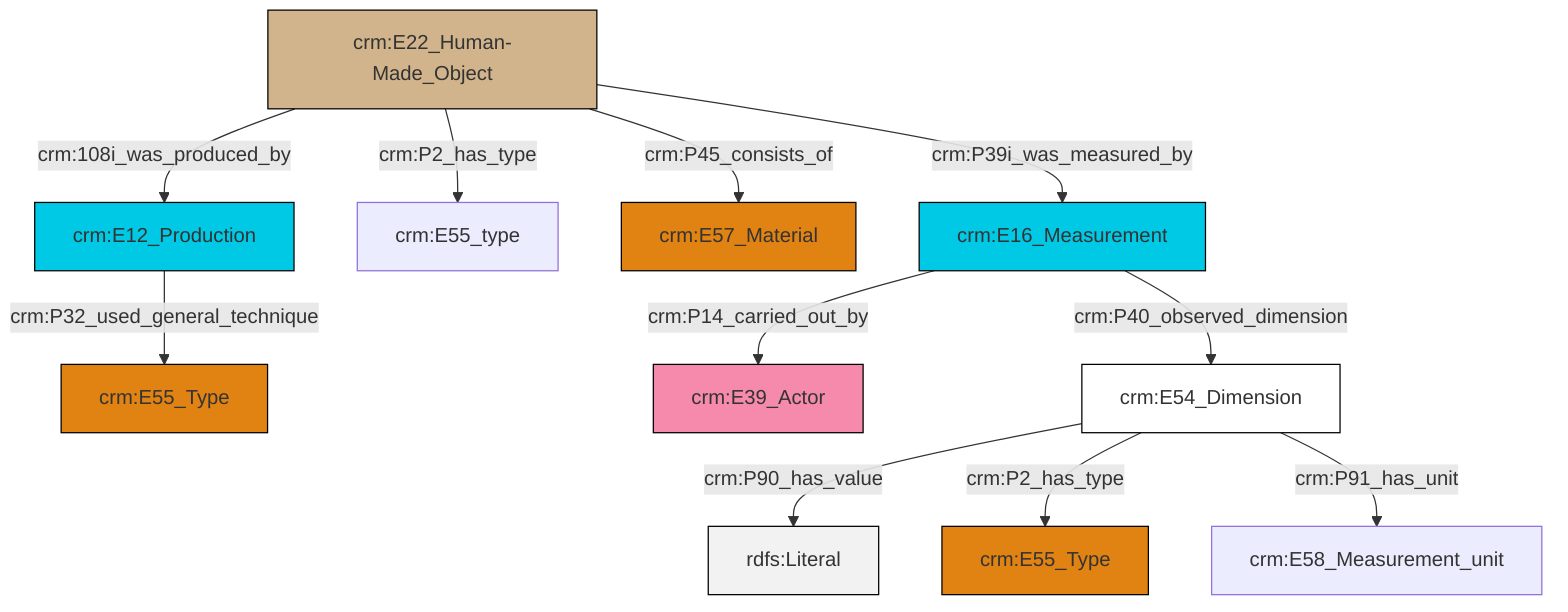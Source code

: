 graph TD
classDef Literal fill:#f2f2f2,stroke:#000000;
classDef CRM_Entity fill:#FFFFFF,stroke:#000000;
classDef Temporal_Entity fill:#00C9E6, stroke:#000000;
classDef Type fill:#E18312, stroke:#000000;
classDef Time-Span fill:#2C9C91, stroke:#000000;
classDef Appellation fill:#FFEB7F, stroke:#000000;
classDef Place fill:#008836, stroke:#000000;
classDef Persistent_Item fill:#B266B2, stroke:#000000;
classDef Conceptual_Object fill:#FFD700, stroke:#000000;
classDef Physical_Thing fill:#D2B48C, stroke:#000000;
classDef Actor fill:#f58aad, stroke:#000000;
classDef PC_Classes fill:#4ce600, stroke:#000000;
classDef Multi fill:#cccccc,stroke:#000000;

0["crm:E12_Production"]:::Temporal_Entity -->|crm:P32_used_general_technique| 2["crm:E55_Type"]:::Type
3["crm:E22_Human-Made_Object"]:::Physical_Thing -->|crm:P2_has_type| 4["crm:E55_type"]:::Default
3["crm:E22_Human-Made_Object"]:::Physical_Thing -->|crm:P45_consists_of| 5["crm:E57_Material"]:::Type
11["crm:E16_Measurement"]:::Temporal_Entity -->|crm:P14_carried_out_by| 15["crm:E39_Actor"]:::Actor
3["crm:E22_Human-Made_Object"]:::Physical_Thing -->|crm:P39i_was_measured_by| 11["crm:E16_Measurement"]:::Temporal_Entity
16["crm:E54_Dimension"]:::CRM_Entity -->|crm:P90_has_value| 17[rdfs:Literal]:::Literal
16["crm:E54_Dimension"]:::CRM_Entity -->|crm:P2_has_type| 13["crm:E55_Type"]:::Type
16["crm:E54_Dimension"]:::CRM_Entity -->|crm:P91_has_unit| 9["crm:E58_Measurement_unit"]:::Default
3["crm:E22_Human-Made_Object"]:::Physical_Thing -->|crm:108i_was_produced_by| 0["crm:E12_Production"]:::Temporal_Entity
11["crm:E16_Measurement"]:::Temporal_Entity -->|crm:P40_observed_dimension| 16["crm:E54_Dimension"]:::CRM_Entity